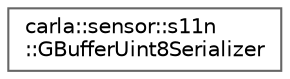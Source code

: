digraph "类继承关系图"
{
 // INTERACTIVE_SVG=YES
 // LATEX_PDF_SIZE
  bgcolor="transparent";
  edge [fontname=Helvetica,fontsize=10,labelfontname=Helvetica,labelfontsize=10];
  node [fontname=Helvetica,fontsize=10,shape=box,height=0.2,width=0.4];
  rankdir="LR";
  Node0 [id="Node000000",label="carla::sensor::s11n\l::GBufferUint8Serializer",height=0.2,width=0.4,color="grey40", fillcolor="white", style="filled",URL="$d9/d9a/classcarla_1_1sensor_1_1s11n_1_1GBufferUint8Serializer.html",tooltip="Serializes image buffers generated by camera sensors."];
}
